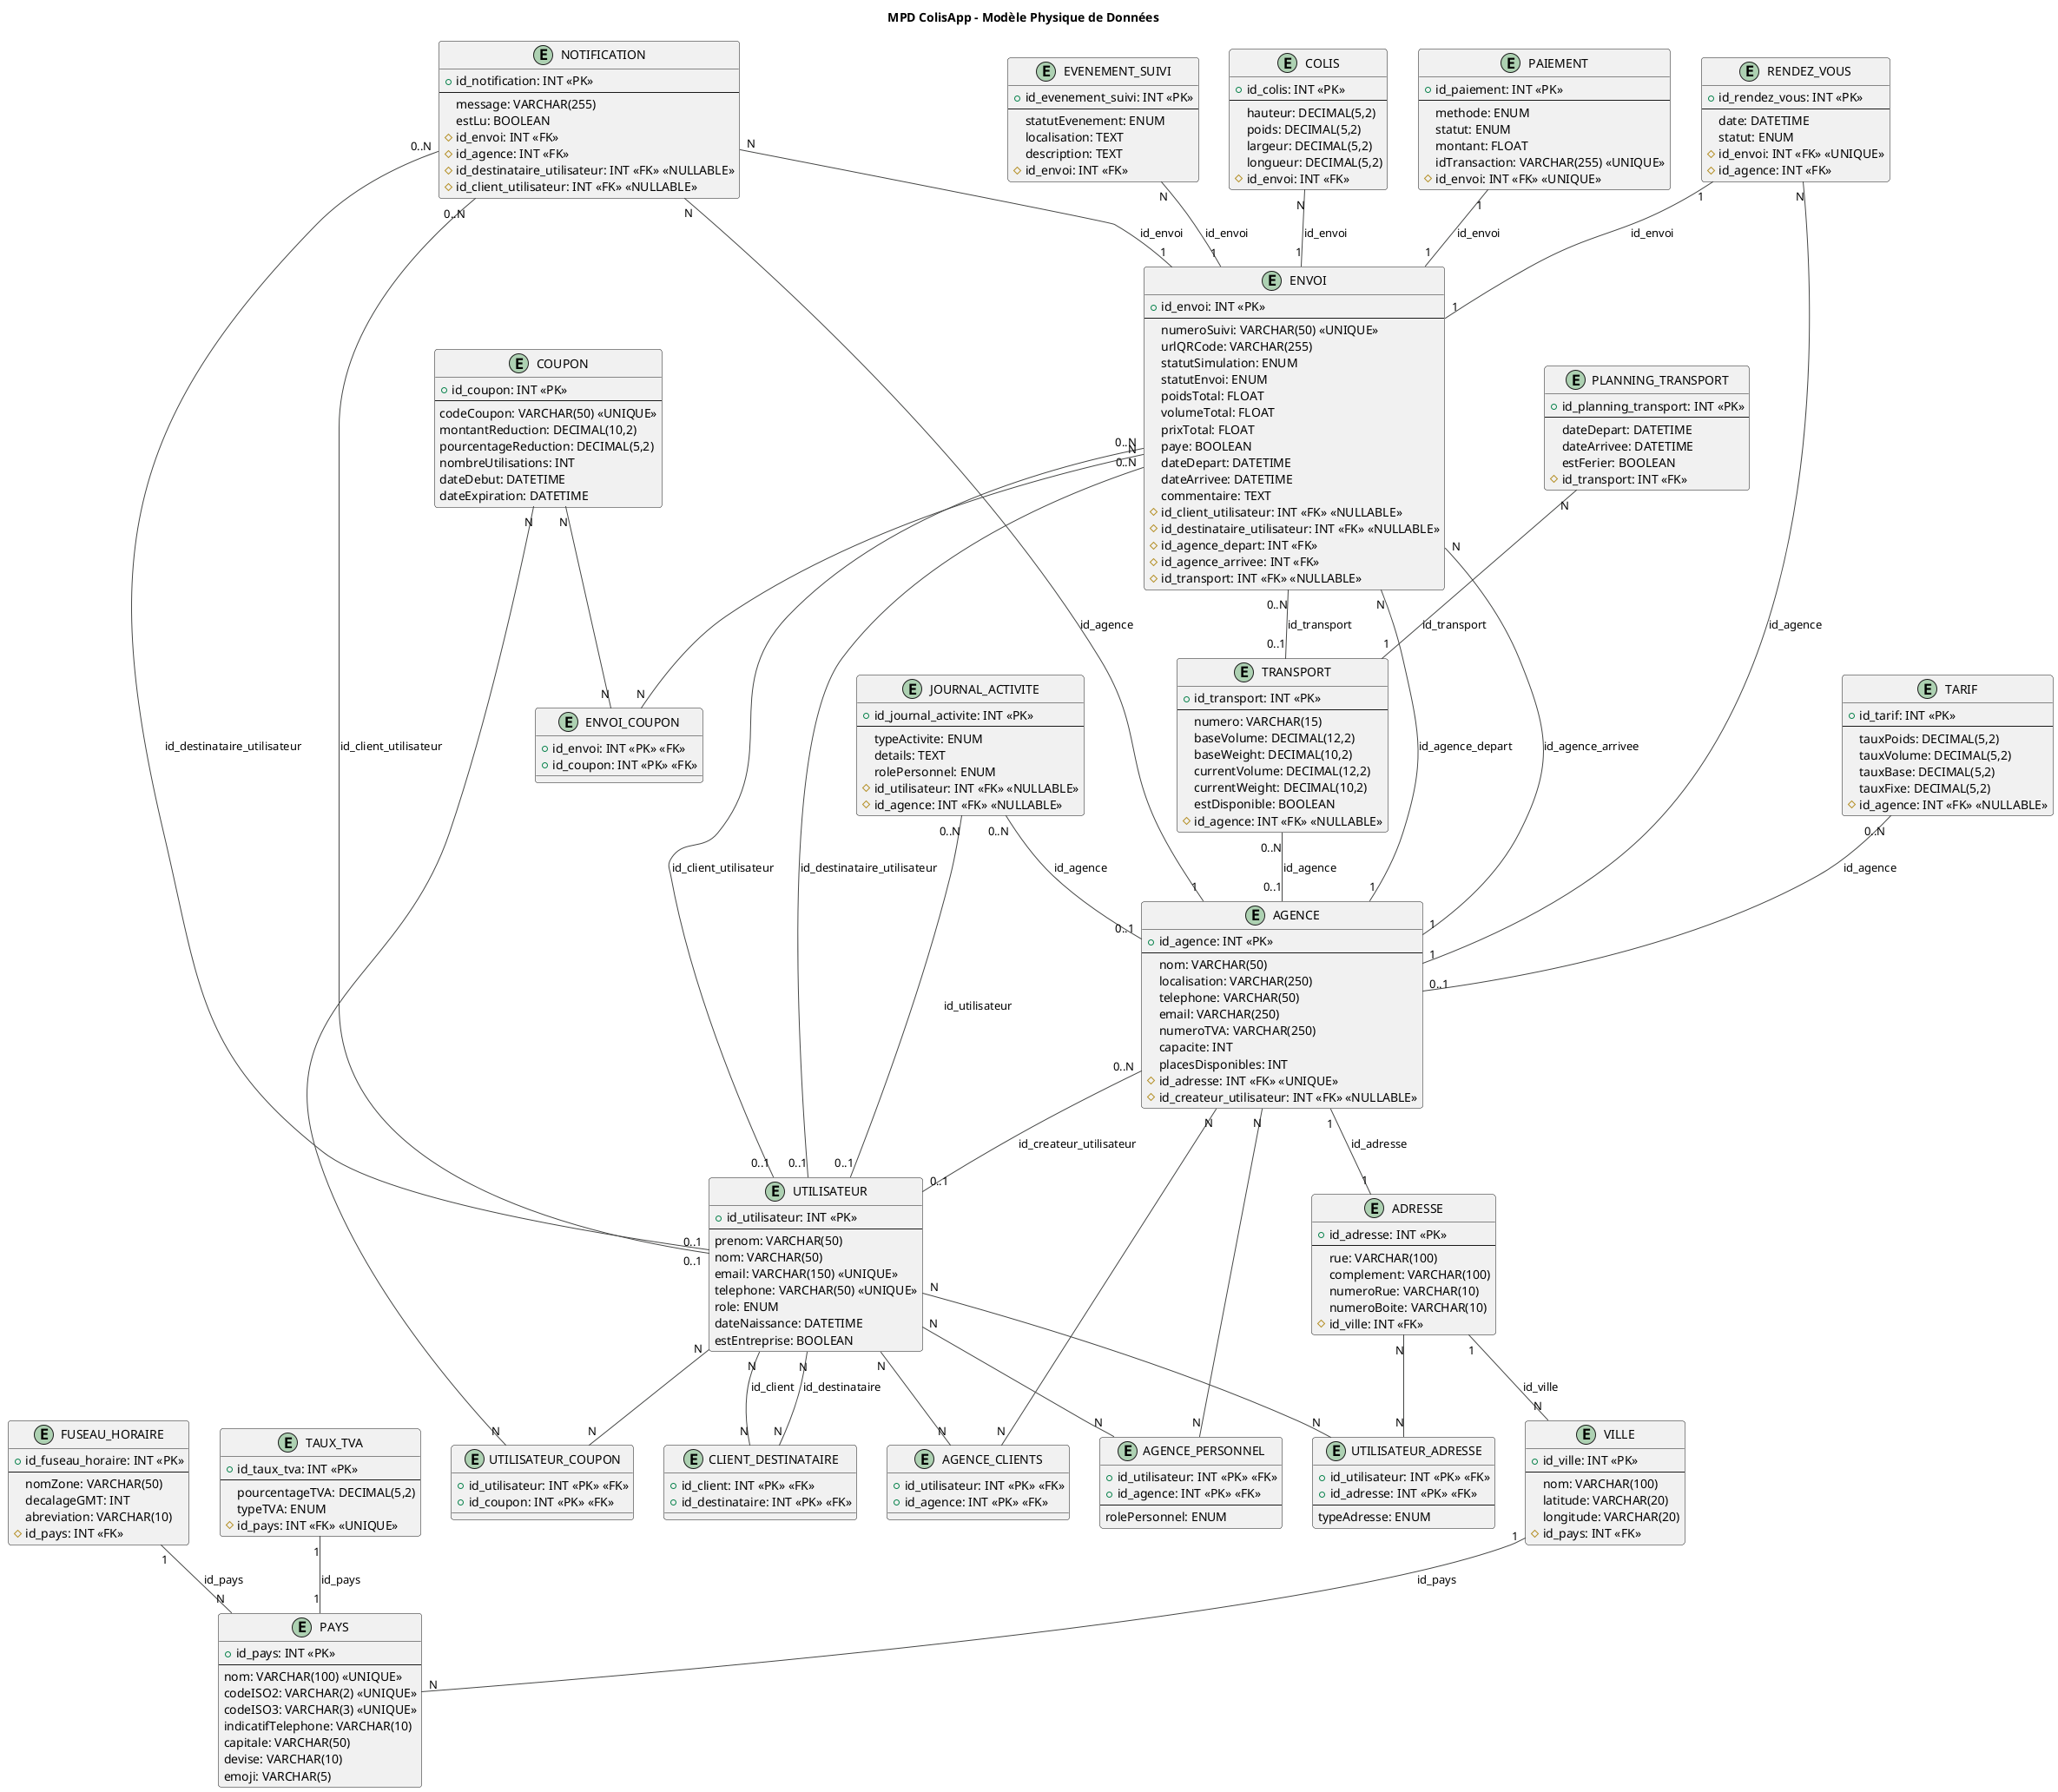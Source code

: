 @startuml MPD_ColisApp
!theme vibrant
title MPD ColisApp - Modèle Physique de Données

' Tables
entity UTILISATEUR {
  + id_utilisateur: INT <<PK>>
  --
  prenom: VARCHAR(50)
  nom: VARCHAR(50)
  email: VARCHAR(150) <<UNIQUE>>
  telephone: VARCHAR(50) <<UNIQUE>>
  role: ENUM
  dateNaissance: DATETIME
  estEntreprise: BOOLEAN
}

entity ADRESSE {
  + id_adresse: INT <<PK>>
  --
  rue: VARCHAR(100)
  complement: VARCHAR(100)
  numeroRue: VARCHAR(10)
  numeroBoite: VARCHAR(10)
  # id_ville: INT <<FK>>
}

entity VILLE {
  + id_ville: INT <<PK>>
  --
  nom: VARCHAR(100)
  latitude: VARCHAR(20)
  longitude: VARCHAR(20)
  # id_pays: INT <<FK>>
}

entity PAYS {
  + id_pays: INT <<PK>>
  --
  nom: VARCHAR(100) <<UNIQUE>>
  codeISO2: VARCHAR(2) <<UNIQUE>>
  codeISO3: VARCHAR(3) <<UNIQUE>>
  indicatifTelephone: VARCHAR(10)
  capitale: VARCHAR(50)
  devise: VARCHAR(10)
  emoji: VARCHAR(5)
}

entity FUSEAU_HORAIRE {
  + id_fuseau_horaire: INT <<PK>>
  --
  nomZone: VARCHAR(50)
  decalageGMT: INT
  abreviation: VARCHAR(10)
  # id_pays: INT <<FK>>
}

entity TAUX_TVA {
  + id_taux_tva: INT <<PK>>
  --
  pourcentageTVA: DECIMAL(5,2)
  typeTVA: ENUM
  # id_pays: INT <<FK>> <<UNIQUE>>
}

entity AGENCE {
  + id_agence: INT <<PK>>
  --
  nom: VARCHAR(50)
  localisation: VARCHAR(250)
  telephone: VARCHAR(50)
  email: VARCHAR(250)
  numeroTVA: VARCHAR(250)
  capacite: INT
  placesDisponibles: INT
  # id_adresse: INT <<FK>> <<UNIQUE>>
  # id_createur_utilisateur: INT <<FK>> <<NULLABLE>>
}

entity JOURNAL_ACTIVITE {
  + id_journal_activite: INT <<PK>>
  --
  typeActivite: ENUM
  details: TEXT
  rolePersonnel: ENUM
  # id_utilisateur: INT <<FK>> <<NULLABLE>>
  # id_agence: INT <<FK>> <<NULLABLE>>
}

entity ENVOI {
  + id_envoi: INT <<PK>>
  --
  numeroSuivi: VARCHAR(50) <<UNIQUE>>
  urlQRCode: VARCHAR(255)
  statutSimulation: ENUM
  statutEnvoi: ENUM
  poidsTotal: FLOAT
  volumeTotal: FLOAT
  prixTotal: FLOAT
  paye: BOOLEAN
  dateDepart: DATETIME
  dateArrivee: DATETIME
  commentaire: TEXT
  # id_client_utilisateur: INT <<FK>> <<NULLABLE>>
  # id_destinataire_utilisateur: INT <<FK>> <<NULLABLE>>
  # id_agence_depart: INT <<FK>>
  # id_agence_arrivee: INT <<FK>>
  # id_transport: INT <<FK>> <<NULLABLE>>
}

entity COLIS {
  + id_colis: INT <<PK>>
  --
  hauteur: DECIMAL(5,2)
  poids: DECIMAL(5,2)
  largeur: DECIMAL(5,2)
  longueur: DECIMAL(5,2)
  # id_envoi: INT <<FK>>
}

entity PAIEMENT {
  + id_paiement: INT <<PK>>
  --
  methode: ENUM
  statut: ENUM
  montant: FLOAT
  idTransaction: VARCHAR(255) <<UNIQUE>>
  # id_envoi: INT <<FK>> <<UNIQUE>>
}

entity EVENEMENT_SUIVI {
  + id_evenement_suivi: INT <<PK>>
  --
  statutEvenement: ENUM
  localisation: TEXT
  description: TEXT
  # id_envoi: INT <<FK>>
}

entity TRANSPORT {
  + id_transport: INT <<PK>>
  --
  numero: VARCHAR(15)
  baseVolume: DECIMAL(12,2)
  baseWeight: DECIMAL(10,2)
  currentVolume: DECIMAL(12,2)
  currentWeight: DECIMAL(10,2)
  estDisponible: BOOLEAN
  # id_agence: INT <<FK>> <<NULLABLE>>
}

entity PLANNING_TRANSPORT {
  + id_planning_transport: INT <<PK>>
  --
  dateDepart: DATETIME
  dateArrivee: DATETIME
  estFerier: BOOLEAN
  # id_transport: INT <<FK>>
}

entity RENDEZ_VOUS {
  + id_rendez_vous: INT <<PK>>
  --
  date: DATETIME
  statut: ENUM
  # id_envoi: INT <<FK>> <<UNIQUE>>
  # id_agence: INT <<FK>>
}

entity TARIF {
  + id_tarif: INT <<PK>>
  --
  tauxPoids: DECIMAL(5,2)
  tauxVolume: DECIMAL(5,2)
  tauxBase: DECIMAL(5,2)
  tauxFixe: DECIMAL(5,2)
  # id_agence: INT <<FK>> <<NULLABLE>>
}

entity COUPON {
  + id_coupon: INT <<PK>>
  --
  codeCoupon: VARCHAR(50) <<UNIQUE>>
  montantReduction: DECIMAL(10,2)
  pourcentageReduction: DECIMAL(5,2)
  nombreUtilisations: INT
  dateDebut: DATETIME
  dateExpiration: DATETIME
}

entity NOTIFICATION {
  + id_notification: INT <<PK>>
  --
  message: VARCHAR(255)
  estLu: BOOLEAN
  # id_envoi: INT <<FK>>
  # id_agence: INT <<FK>>
  # id_destinataire_utilisateur: INT <<FK>> <<NULLABLE>>
  # id_client_utilisateur: INT <<FK>> <<NULLABLE>>
}

' Association Tables
entity UTILISATEUR_ADRESSE {
  + id_utilisateur: INT <<PK>> <<FK>>
  + id_adresse: INT <<PK>> <<FK>>
  --
  typeAdresse: ENUM
}

entity AGENCE_CLIENTS {
  + id_utilisateur: INT <<PK>> <<FK>>
  + id_agence: INT <<PK>> <<FK>>
}

entity AGENCE_PERSONNEL {
  + id_utilisateur: INT <<PK>> <<FK>>
  + id_agence: INT <<PK>> <<FK>>
  --
  rolePersonnel: ENUM
}

entity CLIENT_DESTINATAIRE {
  + id_client: INT <<PK>> <<FK>>
  + id_destinataire: INT <<PK>> <<FK>>
}

entity UTILISATEUR_COUPON {
  + id_utilisateur: INT <<PK>> <<FK>>
  + id_coupon: INT <<PK>> <<FK>>
}

entity ENVOI_COUPON {
  + id_envoi: INT <<PK>> <<FK>>
  + id_coupon: INT <<PK>> <<FK>>
}

' Relations
ADRESSE "1" -- "N" VILLE : id_ville
VILLE "1" -- "N" PAYS : id_pays
FUSEAU_HORAIRE "1" -- "N" PAYS : id_pays
TAUX_TVA "1" -- "1" PAYS : id_pays

AGENCE "1" -- "1" ADRESSE : id_adresse
AGENCE "0..N" -- "0..1" UTILISATEUR : id_createur_utilisateur

JOURNAL_ACTIVITE "0..N" -- "0..1" UTILISATEUR : id_utilisateur
JOURNAL_ACTIVITE "0..N" -- "0..1" AGENCE : id_agence

ENVOI "0..N" -- "0..1" UTILISATEUR : id_client_utilisateur
ENVOI "0..N" -- "0..1" UTILISATEUR : id_destinataire_utilisateur
ENVOI "N" -- "1" AGENCE : id_agence_depart
ENVOI "N" -- "1" AGENCE : id_agence_arrivee
ENVOI "0..N" -- "0..1" TRANSPORT : id_transport

COLIS "N" -- "1" ENVOI : id_envoi
PAIEMENT "1" -- "1" ENVOI : id_envoi
EVENEMENT_SUIVI "N" -- "1" ENVOI : id_envoi

TRANSPORT "0..N" -- "0..1" AGENCE : id_agence
PLANNING_TRANSPORT "N" -- "1" TRANSPORT : id_transport

RENDEZ_VOUS "1" -- "1" ENVOI : id_envoi
RENDEZ_VOUS "N" -- "1" AGENCE : id_agence

TARIF "0..N" -- "0..1" AGENCE : id_agence

NOTIFICATION "N" -- "1" ENVOI : id_envoi
NOTIFICATION "N" -- "1" AGENCE : id_agence
NOTIFICATION "0..N" -- "0..1" UTILISATEUR : id_destinataire_utilisateur
NOTIFICATION "0..N" -- "0..1" UTILISATEUR : id_client_utilisateur

' Association Table Relations
UTILISATEUR "N" -- "N" UTILISATEUR_ADRESSE
ADRESSE "N" -- "N" UTILISATEUR_ADRESSE

UTILISATEUR "N" -- "N" AGENCE_CLIENTS
AGENCE "N" -- "N" AGENCE_CLIENTS

UTILISATEUR "N" -- "N" AGENCE_PERSONNEL
AGENCE "N" -- "N" AGENCE_PERSONNEL

UTILISATEUR "N" -- "N" CLIENT_DESTINATAIRE : id_client
UTILISATEUR "N" -- "N" CLIENT_DESTINATAIRE : id_destinataire

UTILISATEUR "N" -- "N" UTILISATEUR_COUPON
COUPON "N" -- "N" UTILISATEUR_COUPON

ENVOI "N" -- "N" ENVOI_COUPON
COUPON "N" -- "N" ENVOI_COUPON

@enduml